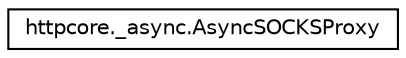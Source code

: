 digraph "Graphical Class Hierarchy"
{
 // LATEX_PDF_SIZE
  edge [fontname="Helvetica",fontsize="10",labelfontname="Helvetica",labelfontsize="10"];
  node [fontname="Helvetica",fontsize="10",shape=record];
  rankdir="LR";
  Node0 [label="httpcore._async.AsyncSOCKSProxy",height=0.2,width=0.4,color="black", fillcolor="white", style="filled",URL="$classhttpcore_1_1__async_1_1AsyncSOCKSProxy.html",tooltip=" "];
}
